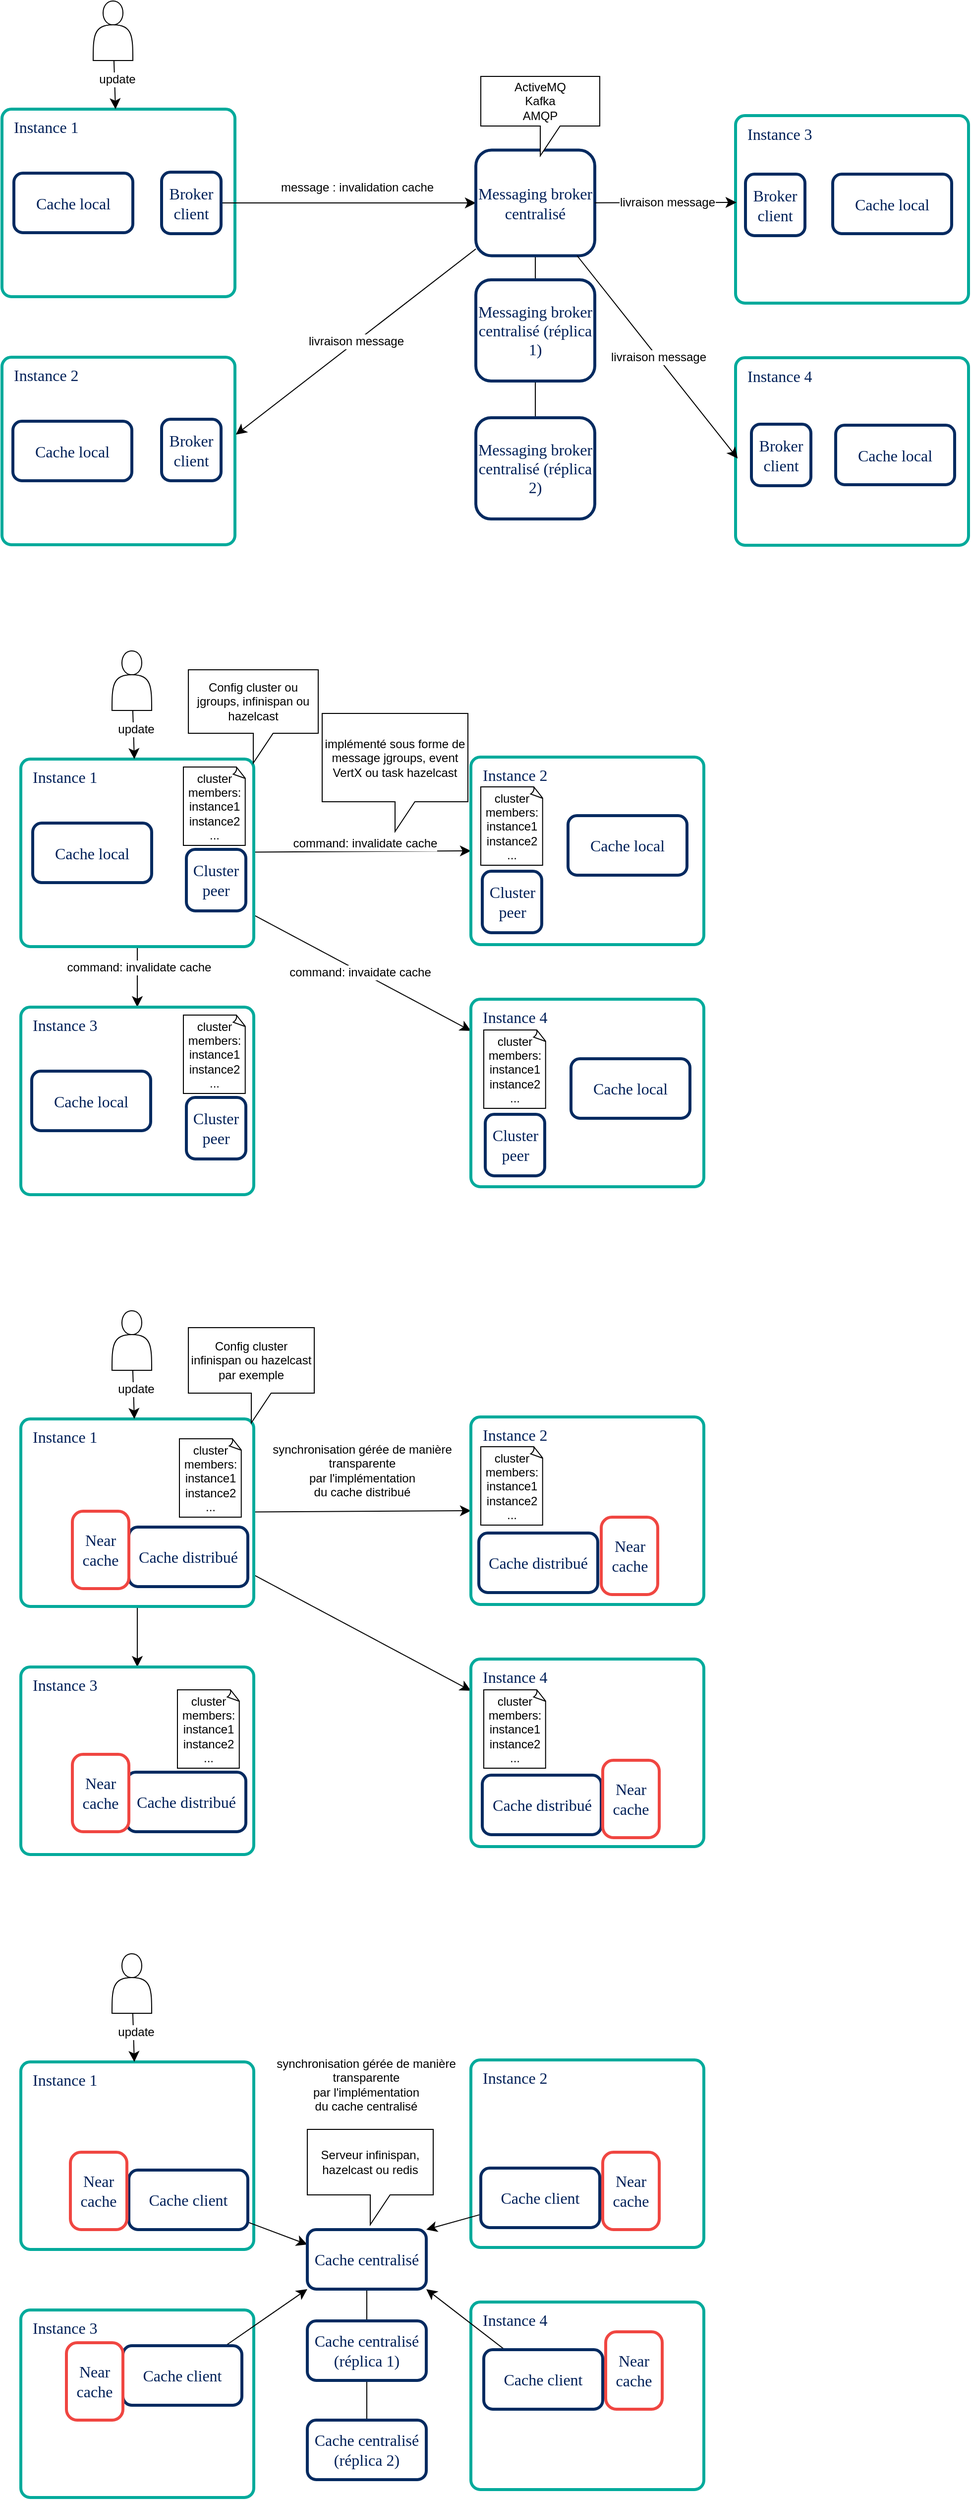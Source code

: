 <mxfile version="24.6.3" type="github">
  <diagram name="Page-1" id="AIwLkEZTtaAy5-5fSxSE">
    <mxGraphModel dx="2234" dy="2152" grid="0" gridSize="10" guides="1" tooltips="1" connect="1" arrows="1" fold="1" page="0" pageScale="1" pageWidth="827" pageHeight="1169" math="0" shadow="0">
      <root>
        <mxCell id="0" />
        <mxCell id="1" parent="0" />
        <mxCell id="lVMmo4o-01yK5qw_qF8T-66" style="edgeStyle=none;curved=1;rounded=0;orthogonalLoop=1;jettySize=auto;html=1;fontSize=12;startSize=8;endSize=8;" edge="1" parent="1" source="lVMmo4o-01yK5qw_qF8T-1" target="lVMmo4o-01yK5qw_qF8T-48">
          <mxGeometry relative="1" as="geometry" />
        </mxCell>
        <mxCell id="lVMmo4o-01yK5qw_qF8T-67" value="command: invalidate cache" style="edgeLabel;html=1;align=center;verticalAlign=middle;resizable=0;points=[];fontSize=12;" vertex="1" connectable="0" parent="lVMmo4o-01yK5qw_qF8T-66">
          <mxGeometry x="-0.307" y="1" relative="1" as="geometry">
            <mxPoint as="offset" />
          </mxGeometry>
        </mxCell>
        <mxCell id="lVMmo4o-01yK5qw_qF8T-69" style="edgeStyle=none;curved=1;rounded=0;orthogonalLoop=1;jettySize=auto;html=1;entryX=0;entryY=0.5;entryDx=0;entryDy=0;fontSize=12;startSize=8;endSize=8;" edge="1" parent="1" source="lVMmo4o-01yK5qw_qF8T-1" target="lVMmo4o-01yK5qw_qF8T-52">
          <mxGeometry relative="1" as="geometry" />
        </mxCell>
        <mxCell id="lVMmo4o-01yK5qw_qF8T-70" value="command: invalidate cache" style="edgeLabel;html=1;align=center;verticalAlign=middle;resizable=0;points=[];fontSize=12;" vertex="1" connectable="0" parent="lVMmo4o-01yK5qw_qF8T-69">
          <mxGeometry x="0.407" y="-4" relative="1" as="geometry">
            <mxPoint x="-42" y="-12" as="offset" />
          </mxGeometry>
        </mxCell>
        <mxCell id="lVMmo4o-01yK5qw_qF8T-71" style="edgeStyle=none;curved=1;rounded=0;orthogonalLoop=1;jettySize=auto;html=1;fontSize=12;startSize=8;endSize=8;" edge="1" parent="1" source="lVMmo4o-01yK5qw_qF8T-1" target="lVMmo4o-01yK5qw_qF8T-62">
          <mxGeometry relative="1" as="geometry" />
        </mxCell>
        <mxCell id="lVMmo4o-01yK5qw_qF8T-72" value="command: invaidate cache" style="edgeLabel;html=1;align=center;verticalAlign=middle;resizable=0;points=[];fontSize=12;" vertex="1" connectable="0" parent="lVMmo4o-01yK5qw_qF8T-71">
          <mxGeometry x="-0.013" relative="1" as="geometry">
            <mxPoint x="-1" as="offset" />
          </mxGeometry>
        </mxCell>
        <mxCell id="lVMmo4o-01yK5qw_qF8T-1" value="Instance 1" style="rounded=1;whiteSpace=wrap;html=1;strokeColor=#00AA9B;strokeWidth=3;arcSize=5;fontFamily=Poppins;fontSource=https%3A%2F%2Ffonts.googleapis.com%2Fcss%3Ffamily%3DPoppins;fontSize=16;fontColor=#002058;fontStyle=0;labelBackgroundColor=none;labelBorderColor=none;verticalAlign=top;align=left;spacingRight=0;spacingLeft=10;spacingTop=2;" vertex="1" parent="1">
          <mxGeometry x="-399" y="-138" width="235" height="189" as="geometry" />
        </mxCell>
        <mxCell id="lVMmo4o-01yK5qw_qF8T-2" value="Cache local" style="rounded=1;whiteSpace=wrap;html=1;strokeColor=#042a60;strokeWidth=3;arcSize=15;fontFamily=Poppins;fontSource=https%3A%2F%2Ffonts.googleapis.com%2Fcss%3Ffamily%3DPoppins;fontSize=16;fontColor=#002058;fontStyle=0;labelBackgroundColor=none;labelBorderColor=none;" vertex="1" parent="1">
          <mxGeometry x="-387" y="-73.5" width="120" height="60" as="geometry" />
        </mxCell>
        <mxCell id="lVMmo4o-01yK5qw_qF8T-18" style="edgeStyle=none;curved=1;rounded=0;orthogonalLoop=1;jettySize=auto;html=1;fontSize=12;startSize=8;endSize=8;" edge="1" parent="1" source="lVMmo4o-01yK5qw_qF8T-17" target="lVMmo4o-01yK5qw_qF8T-1">
          <mxGeometry relative="1" as="geometry" />
        </mxCell>
        <mxCell id="lVMmo4o-01yK5qw_qF8T-19" value="update" style="edgeLabel;html=1;align=center;verticalAlign=middle;resizable=0;points=[];fontSize=12;" vertex="1" connectable="0" parent="lVMmo4o-01yK5qw_qF8T-18">
          <mxGeometry x="-0.25" y="2" relative="1" as="geometry">
            <mxPoint as="offset" />
          </mxGeometry>
        </mxCell>
        <mxCell id="lVMmo4o-01yK5qw_qF8T-17" value="" style="shape=actor;whiteSpace=wrap;html=1;" vertex="1" parent="1">
          <mxGeometry x="-307" y="-247" width="40" height="60" as="geometry" />
        </mxCell>
        <mxCell id="lVMmo4o-01yK5qw_qF8T-40" value="Cluster peer" style="rounded=1;whiteSpace=wrap;html=1;strokeColor=#042a60;strokeWidth=3;arcSize=15;fontFamily=Poppins;fontSource=https%3A%2F%2Ffonts.googleapis.com%2Fcss%3Ffamily%3DPoppins;fontSize=16;fontColor=#002058;fontStyle=0;labelBackgroundColor=none;labelBorderColor=none;" vertex="1" parent="1">
          <mxGeometry x="-232" y="-47" width="60" height="62" as="geometry" />
        </mxCell>
        <mxCell id="lVMmo4o-01yK5qw_qF8T-46" value="&lt;div&gt;cluster members: &lt;br&gt;&lt;/div&gt;&lt;div&gt;instance1&lt;/div&gt;&lt;div&gt;instance2&lt;/div&gt;&lt;div&gt;...&lt;br&gt;&lt;/div&gt;" style="whiteSpace=wrap;html=1;shape=mxgraph.basic.document" vertex="1" parent="1">
          <mxGeometry x="-235" y="-130" width="63" height="79" as="geometry" />
        </mxCell>
        <mxCell id="lVMmo4o-01yK5qw_qF8T-48" value="Instance 3" style="rounded=1;whiteSpace=wrap;html=1;strokeColor=#00AA9B;strokeWidth=3;arcSize=5;fontFamily=Poppins;fontSource=https%3A%2F%2Ffonts.googleapis.com%2Fcss%3Ffamily%3DPoppins;fontSize=16;fontColor=#002058;fontStyle=0;labelBackgroundColor=none;labelBorderColor=none;verticalAlign=top;align=left;spacingRight=0;spacingLeft=10;spacingTop=2;" vertex="1" parent="1">
          <mxGeometry x="-399" y="112" width="235" height="189" as="geometry" />
        </mxCell>
        <mxCell id="lVMmo4o-01yK5qw_qF8T-49" value="Cache local" style="rounded=1;whiteSpace=wrap;html=1;strokeColor=#042a60;strokeWidth=3;arcSize=15;fontFamily=Poppins;fontSource=https%3A%2F%2Ffonts.googleapis.com%2Fcss%3Ffamily%3DPoppins;fontSize=16;fontColor=#002058;fontStyle=0;labelBackgroundColor=none;labelBorderColor=none;" vertex="1" parent="1">
          <mxGeometry x="-388" y="176.5" width="120" height="60" as="geometry" />
        </mxCell>
        <mxCell id="lVMmo4o-01yK5qw_qF8T-50" value="Cluster peer" style="rounded=1;whiteSpace=wrap;html=1;strokeColor=#042a60;strokeWidth=3;arcSize=15;fontFamily=Poppins;fontSource=https%3A%2F%2Ffonts.googleapis.com%2Fcss%3Ffamily%3DPoppins;fontSize=16;fontColor=#002058;fontStyle=0;labelBackgroundColor=none;labelBorderColor=none;" vertex="1" parent="1">
          <mxGeometry x="-232" y="203" width="60" height="62" as="geometry" />
        </mxCell>
        <mxCell id="lVMmo4o-01yK5qw_qF8T-51" value="&lt;div&gt;cluster members: &lt;br&gt;&lt;/div&gt;&lt;div&gt;instance1&lt;/div&gt;&lt;div&gt;instance2&lt;/div&gt;&lt;div&gt;...&lt;br&gt;&lt;/div&gt;" style="whiteSpace=wrap;html=1;shape=mxgraph.basic.document" vertex="1" parent="1">
          <mxGeometry x="-235" y="120" width="63" height="79" as="geometry" />
        </mxCell>
        <mxCell id="lVMmo4o-01yK5qw_qF8T-52" value="Instance 2" style="rounded=1;whiteSpace=wrap;html=1;strokeColor=#00AA9B;strokeWidth=3;arcSize=5;fontFamily=Poppins;fontSource=https%3A%2F%2Ffonts.googleapis.com%2Fcss%3Ffamily%3DPoppins;fontSize=16;fontColor=#002058;fontStyle=0;labelBackgroundColor=none;labelBorderColor=none;verticalAlign=top;align=left;spacingRight=0;spacingLeft=10;spacingTop=2;" vertex="1" parent="1">
          <mxGeometry x="55" y="-140" width="235" height="189" as="geometry" />
        </mxCell>
        <mxCell id="lVMmo4o-01yK5qw_qF8T-53" value="Cache local" style="rounded=1;whiteSpace=wrap;html=1;strokeColor=#042a60;strokeWidth=3;arcSize=15;fontFamily=Poppins;fontSource=https%3A%2F%2Ffonts.googleapis.com%2Fcss%3Ffamily%3DPoppins;fontSize=16;fontColor=#002058;fontStyle=0;labelBackgroundColor=none;labelBorderColor=none;" vertex="1" parent="1">
          <mxGeometry x="153" y="-81" width="120" height="60" as="geometry" />
        </mxCell>
        <mxCell id="lVMmo4o-01yK5qw_qF8T-54" value="Cluster peer" style="rounded=1;whiteSpace=wrap;html=1;strokeColor=#042a60;strokeWidth=3;arcSize=15;fontFamily=Poppins;fontSource=https%3A%2F%2Ffonts.googleapis.com%2Fcss%3Ffamily%3DPoppins;fontSize=16;fontColor=#002058;fontStyle=0;labelBackgroundColor=none;labelBorderColor=none;" vertex="1" parent="1">
          <mxGeometry x="66.5" y="-25" width="60" height="62" as="geometry" />
        </mxCell>
        <mxCell id="lVMmo4o-01yK5qw_qF8T-55" value="&lt;div&gt;cluster members: &lt;br&gt;&lt;/div&gt;&lt;div&gt;instance1&lt;/div&gt;&lt;div&gt;instance2&lt;/div&gt;&lt;div&gt;...&lt;br&gt;&lt;/div&gt;" style="whiteSpace=wrap;html=1;shape=mxgraph.basic.document" vertex="1" parent="1">
          <mxGeometry x="65" y="-110" width="63" height="79" as="geometry" />
        </mxCell>
        <mxCell id="lVMmo4o-01yK5qw_qF8T-62" value="Instance 4" style="rounded=1;whiteSpace=wrap;html=1;strokeColor=#00AA9B;strokeWidth=3;arcSize=5;fontFamily=Poppins;fontSource=https%3A%2F%2Ffonts.googleapis.com%2Fcss%3Ffamily%3DPoppins;fontSize=16;fontColor=#002058;fontStyle=0;labelBackgroundColor=none;labelBorderColor=none;verticalAlign=top;align=left;spacingRight=0;spacingLeft=10;spacingTop=2;" vertex="1" parent="1">
          <mxGeometry x="55" y="104" width="235" height="189" as="geometry" />
        </mxCell>
        <mxCell id="lVMmo4o-01yK5qw_qF8T-63" value="Cache local" style="rounded=1;whiteSpace=wrap;html=1;strokeColor=#042a60;strokeWidth=3;arcSize=15;fontFamily=Poppins;fontSource=https%3A%2F%2Ffonts.googleapis.com%2Fcss%3Ffamily%3DPoppins;fontSize=16;fontColor=#002058;fontStyle=0;labelBackgroundColor=none;labelBorderColor=none;" vertex="1" parent="1">
          <mxGeometry x="156" y="164" width="120" height="60" as="geometry" />
        </mxCell>
        <mxCell id="lVMmo4o-01yK5qw_qF8T-64" value="Cluster peer" style="rounded=1;whiteSpace=wrap;html=1;strokeColor=#042a60;strokeWidth=3;arcSize=15;fontFamily=Poppins;fontSource=https%3A%2F%2Ffonts.googleapis.com%2Fcss%3Ffamily%3DPoppins;fontSize=16;fontColor=#002058;fontStyle=0;labelBackgroundColor=none;labelBorderColor=none;" vertex="1" parent="1">
          <mxGeometry x="69.5" y="220" width="60" height="62" as="geometry" />
        </mxCell>
        <mxCell id="lVMmo4o-01yK5qw_qF8T-65" value="&lt;div&gt;cluster members: &lt;br&gt;&lt;/div&gt;&lt;div&gt;instance1&lt;/div&gt;&lt;div&gt;instance2&lt;/div&gt;&lt;div&gt;...&lt;br&gt;&lt;/div&gt;" style="whiteSpace=wrap;html=1;shape=mxgraph.basic.document" vertex="1" parent="1">
          <mxGeometry x="68" y="135" width="63" height="79" as="geometry" />
        </mxCell>
        <mxCell id="lVMmo4o-01yK5qw_qF8T-77" value="Config cluster ou jgroups, infinispan ou hazelcast" style="shape=callout;whiteSpace=wrap;html=1;perimeter=calloutPerimeter;" vertex="1" parent="1">
          <mxGeometry x="-230" y="-228" width="131" height="94" as="geometry" />
        </mxCell>
        <mxCell id="lVMmo4o-01yK5qw_qF8T-78" value="implémenté sous forme de message jgroups, event VertX ou task hazelcast" style="shape=callout;whiteSpace=wrap;html=1;perimeter=calloutPerimeter;" vertex="1" parent="1">
          <mxGeometry x="-95" y="-184" width="147" height="119" as="geometry" />
        </mxCell>
        <mxCell id="lVMmo4o-01yK5qw_qF8T-79" style="edgeStyle=none;curved=1;rounded=0;orthogonalLoop=1;jettySize=auto;html=1;fontSize=12;startSize=8;endSize=8;" edge="1" parent="1" source="lVMmo4o-01yK5qw_qF8T-85" target="lVMmo4o-01yK5qw_qF8T-92">
          <mxGeometry relative="1" as="geometry" />
        </mxCell>
        <mxCell id="lVMmo4o-01yK5qw_qF8T-81" style="edgeStyle=none;curved=1;rounded=0;orthogonalLoop=1;jettySize=auto;html=1;entryX=0;entryY=0.5;entryDx=0;entryDy=0;fontSize=12;startSize=8;endSize=8;" edge="1" parent="1" source="lVMmo4o-01yK5qw_qF8T-85" target="lVMmo4o-01yK5qw_qF8T-96">
          <mxGeometry relative="1" as="geometry">
            <Array as="points" />
          </mxGeometry>
        </mxCell>
        <mxCell id="lVMmo4o-01yK5qw_qF8T-82" value="synchronisation gérée de manière&lt;br&gt; transparente&lt;br&gt; par l&#39;implémentation &lt;br&gt;du cache distribué" style="edgeLabel;html=1;align=center;verticalAlign=middle;resizable=0;points=[];fontSize=12;" vertex="1" connectable="0" parent="lVMmo4o-01yK5qw_qF8T-81">
          <mxGeometry x="0.407" y="-4" relative="1" as="geometry">
            <mxPoint x="-45" y="-45" as="offset" />
          </mxGeometry>
        </mxCell>
        <mxCell id="lVMmo4o-01yK5qw_qF8T-83" style="edgeStyle=none;curved=1;rounded=0;orthogonalLoop=1;jettySize=auto;html=1;fontSize=12;startSize=8;endSize=8;" edge="1" parent="1" source="lVMmo4o-01yK5qw_qF8T-85" target="lVMmo4o-01yK5qw_qF8T-100">
          <mxGeometry relative="1" as="geometry" />
        </mxCell>
        <mxCell id="lVMmo4o-01yK5qw_qF8T-85" value="Instance 1" style="rounded=1;whiteSpace=wrap;html=1;strokeColor=#00AA9B;strokeWidth=3;arcSize=5;fontFamily=Poppins;fontSource=https%3A%2F%2Ffonts.googleapis.com%2Fcss%3Ffamily%3DPoppins;fontSize=16;fontColor=#002058;fontStyle=0;labelBackgroundColor=none;labelBorderColor=none;verticalAlign=top;align=left;spacingRight=0;spacingLeft=10;spacingTop=2;" vertex="1" parent="1">
          <mxGeometry x="-399" y="527" width="235" height="189" as="geometry" />
        </mxCell>
        <mxCell id="lVMmo4o-01yK5qw_qF8T-86" value="Cache distribué" style="rounded=1;whiteSpace=wrap;html=1;strokeColor=#042a60;strokeWidth=3;arcSize=15;fontFamily=Poppins;fontSource=https%3A%2F%2Ffonts.googleapis.com%2Fcss%3Ffamily%3DPoppins;fontSize=16;fontColor=#002058;fontStyle=0;labelBackgroundColor=none;labelBorderColor=none;" vertex="1" parent="1">
          <mxGeometry x="-290" y="636" width="120" height="60" as="geometry" />
        </mxCell>
        <mxCell id="lVMmo4o-01yK5qw_qF8T-87" style="edgeStyle=none;curved=1;rounded=0;orthogonalLoop=1;jettySize=auto;html=1;fontSize=12;startSize=8;endSize=8;" edge="1" parent="1" source="lVMmo4o-01yK5qw_qF8T-89" target="lVMmo4o-01yK5qw_qF8T-85">
          <mxGeometry relative="1" as="geometry" />
        </mxCell>
        <mxCell id="lVMmo4o-01yK5qw_qF8T-88" value="update" style="edgeLabel;html=1;align=center;verticalAlign=middle;resizable=0;points=[];fontSize=12;" vertex="1" connectable="0" parent="lVMmo4o-01yK5qw_qF8T-87">
          <mxGeometry x="-0.25" y="2" relative="1" as="geometry">
            <mxPoint as="offset" />
          </mxGeometry>
        </mxCell>
        <mxCell id="lVMmo4o-01yK5qw_qF8T-89" value="" style="shape=actor;whiteSpace=wrap;html=1;" vertex="1" parent="1">
          <mxGeometry x="-307" y="418" width="40" height="60" as="geometry" />
        </mxCell>
        <mxCell id="lVMmo4o-01yK5qw_qF8T-91" value="&lt;div&gt;cluster members: &lt;br&gt;&lt;/div&gt;&lt;div&gt;instance1&lt;/div&gt;&lt;div&gt;instance2&lt;/div&gt;&lt;div&gt;...&lt;br&gt;&lt;/div&gt;" style="whiteSpace=wrap;html=1;shape=mxgraph.basic.document" vertex="1" parent="1">
          <mxGeometry x="-239" y="547" width="63" height="79" as="geometry" />
        </mxCell>
        <mxCell id="lVMmo4o-01yK5qw_qF8T-92" value="Instance 3" style="rounded=1;whiteSpace=wrap;html=1;strokeColor=#00AA9B;strokeWidth=3;arcSize=5;fontFamily=Poppins;fontSource=https%3A%2F%2Ffonts.googleapis.com%2Fcss%3Ffamily%3DPoppins;fontSize=16;fontColor=#002058;fontStyle=0;labelBackgroundColor=none;labelBorderColor=none;verticalAlign=top;align=left;spacingRight=0;spacingLeft=10;spacingTop=2;" vertex="1" parent="1">
          <mxGeometry x="-399" y="777" width="235" height="189" as="geometry" />
        </mxCell>
        <mxCell id="lVMmo4o-01yK5qw_qF8T-93" value="Cache distribué" style="rounded=1;whiteSpace=wrap;html=1;strokeColor=#042a60;strokeWidth=3;arcSize=15;fontFamily=Poppins;fontSource=https%3A%2F%2Ffonts.googleapis.com%2Fcss%3Ffamily%3DPoppins;fontSize=16;fontColor=#002058;fontStyle=0;labelBackgroundColor=none;labelBorderColor=none;" vertex="1" parent="1">
          <mxGeometry x="-292" y="883" width="120" height="60" as="geometry" />
        </mxCell>
        <mxCell id="lVMmo4o-01yK5qw_qF8T-95" value="&lt;div&gt;cluster members: &lt;br&gt;&lt;/div&gt;&lt;div&gt;instance1&lt;/div&gt;&lt;div&gt;instance2&lt;/div&gt;&lt;div&gt;...&lt;br&gt;&lt;/div&gt;" style="whiteSpace=wrap;html=1;shape=mxgraph.basic.document" vertex="1" parent="1">
          <mxGeometry x="-241" y="800" width="63" height="79" as="geometry" />
        </mxCell>
        <mxCell id="lVMmo4o-01yK5qw_qF8T-96" value="Instance 2" style="rounded=1;whiteSpace=wrap;html=1;strokeColor=#00AA9B;strokeWidth=3;arcSize=5;fontFamily=Poppins;fontSource=https%3A%2F%2Ffonts.googleapis.com%2Fcss%3Ffamily%3DPoppins;fontSize=16;fontColor=#002058;fontStyle=0;labelBackgroundColor=none;labelBorderColor=none;verticalAlign=top;align=left;spacingRight=0;spacingLeft=10;spacingTop=2;" vertex="1" parent="1">
          <mxGeometry x="55" y="525" width="235" height="189" as="geometry" />
        </mxCell>
        <mxCell id="lVMmo4o-01yK5qw_qF8T-97" value="Cache distribué" style="rounded=1;whiteSpace=wrap;html=1;strokeColor=#042a60;strokeWidth=3;arcSize=15;fontFamily=Poppins;fontSource=https%3A%2F%2Ffonts.googleapis.com%2Fcss%3Ffamily%3DPoppins;fontSize=16;fontColor=#002058;fontStyle=0;labelBackgroundColor=none;labelBorderColor=none;" vertex="1" parent="1">
          <mxGeometry x="63" y="642" width="120" height="60" as="geometry" />
        </mxCell>
        <mxCell id="lVMmo4o-01yK5qw_qF8T-99" value="&lt;div&gt;cluster members: &lt;br&gt;&lt;/div&gt;&lt;div&gt;instance1&lt;/div&gt;&lt;div&gt;instance2&lt;/div&gt;&lt;div&gt;...&lt;br&gt;&lt;/div&gt;" style="whiteSpace=wrap;html=1;shape=mxgraph.basic.document" vertex="1" parent="1">
          <mxGeometry x="65" y="555" width="63" height="79" as="geometry" />
        </mxCell>
        <mxCell id="lVMmo4o-01yK5qw_qF8T-100" value="Instance 4" style="rounded=1;whiteSpace=wrap;html=1;strokeColor=#00AA9B;strokeWidth=3;arcSize=5;fontFamily=Poppins;fontSource=https%3A%2F%2Ffonts.googleapis.com%2Fcss%3Ffamily%3DPoppins;fontSize=16;fontColor=#002058;fontStyle=0;labelBackgroundColor=none;labelBorderColor=none;verticalAlign=top;align=left;spacingRight=0;spacingLeft=10;spacingTop=2;" vertex="1" parent="1">
          <mxGeometry x="55" y="769" width="235" height="189" as="geometry" />
        </mxCell>
        <mxCell id="lVMmo4o-01yK5qw_qF8T-101" value="Cache distribué" style="rounded=1;whiteSpace=wrap;html=1;strokeColor=#042a60;strokeWidth=3;arcSize=15;fontFamily=Poppins;fontSource=https%3A%2F%2Ffonts.googleapis.com%2Fcss%3Ffamily%3DPoppins;fontSize=16;fontColor=#002058;fontStyle=0;labelBackgroundColor=none;labelBorderColor=none;" vertex="1" parent="1">
          <mxGeometry x="66.5" y="886" width="120" height="60" as="geometry" />
        </mxCell>
        <mxCell id="lVMmo4o-01yK5qw_qF8T-103" value="&lt;div&gt;cluster members: &lt;br&gt;&lt;/div&gt;&lt;div&gt;instance1&lt;/div&gt;&lt;div&gt;instance2&lt;/div&gt;&lt;div&gt;...&lt;br&gt;&lt;/div&gt;" style="whiteSpace=wrap;html=1;shape=mxgraph.basic.document" vertex="1" parent="1">
          <mxGeometry x="68" y="800" width="63" height="79" as="geometry" />
        </mxCell>
        <mxCell id="lVMmo4o-01yK5qw_qF8T-104" value="Config cluster infinispan ou hazelcast par exemple" style="shape=callout;whiteSpace=wrap;html=1;perimeter=calloutPerimeter;" vertex="1" parent="1">
          <mxGeometry x="-230" y="435" width="127" height="96" as="geometry" />
        </mxCell>
        <mxCell id="lVMmo4o-01yK5qw_qF8T-110" value="Instance 1" style="rounded=1;whiteSpace=wrap;html=1;strokeColor=#00AA9B;strokeWidth=3;arcSize=5;fontFamily=Poppins;fontSource=https%3A%2F%2Ffonts.googleapis.com%2Fcss%3Ffamily%3DPoppins;fontSize=16;fontColor=#002058;fontStyle=0;labelBackgroundColor=none;labelBorderColor=none;verticalAlign=top;align=left;spacingRight=0;spacingLeft=10;spacingTop=2;" vertex="1" parent="1">
          <mxGeometry x="-399" y="1175" width="235" height="189" as="geometry" />
        </mxCell>
        <mxCell id="lVMmo4o-01yK5qw_qF8T-128" style="edgeStyle=none;curved=1;rounded=0;orthogonalLoop=1;jettySize=auto;html=1;entryX=0;entryY=0.25;entryDx=0;entryDy=0;fontSize=12;startSize=8;endSize=8;" edge="1" parent="1" source="lVMmo4o-01yK5qw_qF8T-111" target="lVMmo4o-01yK5qw_qF8T-127">
          <mxGeometry relative="1" as="geometry" />
        </mxCell>
        <mxCell id="lVMmo4o-01yK5qw_qF8T-111" value="Cache client" style="rounded=1;whiteSpace=wrap;html=1;strokeColor=#042a60;strokeWidth=3;arcSize=15;fontFamily=Poppins;fontSource=https%3A%2F%2Ffonts.googleapis.com%2Fcss%3Ffamily%3DPoppins;fontSize=16;fontColor=#002058;fontStyle=0;labelBackgroundColor=none;labelBorderColor=none;" vertex="1" parent="1">
          <mxGeometry x="-290" y="1284" width="120" height="60" as="geometry" />
        </mxCell>
        <mxCell id="lVMmo4o-01yK5qw_qF8T-112" style="edgeStyle=none;curved=1;rounded=0;orthogonalLoop=1;jettySize=auto;html=1;fontSize=12;startSize=8;endSize=8;" edge="1" parent="1" source="lVMmo4o-01yK5qw_qF8T-114" target="lVMmo4o-01yK5qw_qF8T-110">
          <mxGeometry relative="1" as="geometry" />
        </mxCell>
        <mxCell id="lVMmo4o-01yK5qw_qF8T-113" value="update" style="edgeLabel;html=1;align=center;verticalAlign=middle;resizable=0;points=[];fontSize=12;" vertex="1" connectable="0" parent="lVMmo4o-01yK5qw_qF8T-112">
          <mxGeometry x="-0.25" y="2" relative="1" as="geometry">
            <mxPoint as="offset" />
          </mxGeometry>
        </mxCell>
        <mxCell id="lVMmo4o-01yK5qw_qF8T-114" value="" style="shape=actor;whiteSpace=wrap;html=1;" vertex="1" parent="1">
          <mxGeometry x="-307" y="1066" width="40" height="60" as="geometry" />
        </mxCell>
        <mxCell id="lVMmo4o-01yK5qw_qF8T-116" value="Instance 3" style="rounded=1;whiteSpace=wrap;html=1;strokeColor=#00AA9B;strokeWidth=3;arcSize=5;fontFamily=Poppins;fontSource=https%3A%2F%2Ffonts.googleapis.com%2Fcss%3Ffamily%3DPoppins;fontSize=16;fontColor=#002058;fontStyle=0;labelBackgroundColor=none;labelBorderColor=none;verticalAlign=top;align=left;spacingRight=0;spacingLeft=10;spacingTop=2;" vertex="1" parent="1">
          <mxGeometry x="-399" y="1425" width="235" height="189" as="geometry" />
        </mxCell>
        <mxCell id="lVMmo4o-01yK5qw_qF8T-131" style="edgeStyle=none;curved=1;rounded=0;orthogonalLoop=1;jettySize=auto;html=1;entryX=0;entryY=1;entryDx=0;entryDy=0;fontSize=12;startSize=8;endSize=8;" edge="1" parent="1" source="lVMmo4o-01yK5qw_qF8T-117" target="lVMmo4o-01yK5qw_qF8T-127">
          <mxGeometry relative="1" as="geometry" />
        </mxCell>
        <mxCell id="lVMmo4o-01yK5qw_qF8T-117" value="Cache client" style="rounded=1;whiteSpace=wrap;html=1;strokeColor=#042a60;strokeWidth=3;arcSize=15;fontFamily=Poppins;fontSource=https%3A%2F%2Ffonts.googleapis.com%2Fcss%3Ffamily%3DPoppins;fontSize=16;fontColor=#002058;fontStyle=0;labelBackgroundColor=none;labelBorderColor=none;" vertex="1" parent="1">
          <mxGeometry x="-296" y="1461" width="120" height="60" as="geometry" />
        </mxCell>
        <mxCell id="lVMmo4o-01yK5qw_qF8T-119" value="Instance 2" style="rounded=1;whiteSpace=wrap;html=1;strokeColor=#00AA9B;strokeWidth=3;arcSize=5;fontFamily=Poppins;fontSource=https%3A%2F%2Ffonts.googleapis.com%2Fcss%3Ffamily%3DPoppins;fontSize=16;fontColor=#002058;fontStyle=0;labelBackgroundColor=none;labelBorderColor=none;verticalAlign=top;align=left;spacingRight=0;spacingLeft=10;spacingTop=2;" vertex="1" parent="1">
          <mxGeometry x="55" y="1173" width="235" height="189" as="geometry" />
        </mxCell>
        <mxCell id="lVMmo4o-01yK5qw_qF8T-133" style="edgeStyle=none;curved=1;rounded=0;orthogonalLoop=1;jettySize=auto;html=1;entryX=1;entryY=0;entryDx=0;entryDy=0;fontSize=12;startSize=8;endSize=8;" edge="1" parent="1" source="lVMmo4o-01yK5qw_qF8T-120" target="lVMmo4o-01yK5qw_qF8T-127">
          <mxGeometry relative="1" as="geometry" />
        </mxCell>
        <mxCell id="lVMmo4o-01yK5qw_qF8T-120" value="Cache client" style="rounded=1;whiteSpace=wrap;html=1;strokeColor=#042a60;strokeWidth=3;arcSize=15;fontFamily=Poppins;fontSource=https%3A%2F%2Ffonts.googleapis.com%2Fcss%3Ffamily%3DPoppins;fontSize=16;fontColor=#002058;fontStyle=0;labelBackgroundColor=none;labelBorderColor=none;" vertex="1" parent="1">
          <mxGeometry x="65" y="1282" width="120" height="60" as="geometry" />
        </mxCell>
        <mxCell id="lVMmo4o-01yK5qw_qF8T-122" value="Instance 4" style="rounded=1;whiteSpace=wrap;html=1;strokeColor=#00AA9B;strokeWidth=3;arcSize=5;fontFamily=Poppins;fontSource=https%3A%2F%2Ffonts.googleapis.com%2Fcss%3Ffamily%3DPoppins;fontSize=16;fontColor=#002058;fontStyle=0;labelBackgroundColor=none;labelBorderColor=none;verticalAlign=top;align=left;spacingRight=0;spacingLeft=10;spacingTop=2;" vertex="1" parent="1">
          <mxGeometry x="55" y="1417" width="235" height="189" as="geometry" />
        </mxCell>
        <mxCell id="lVMmo4o-01yK5qw_qF8T-132" style="edgeStyle=none;curved=1;rounded=0;orthogonalLoop=1;jettySize=auto;html=1;entryX=1;entryY=1;entryDx=0;entryDy=0;fontSize=12;startSize=8;endSize=8;" edge="1" parent="1" source="lVMmo4o-01yK5qw_qF8T-123" target="lVMmo4o-01yK5qw_qF8T-127">
          <mxGeometry relative="1" as="geometry" />
        </mxCell>
        <mxCell id="lVMmo4o-01yK5qw_qF8T-123" value="Cache client" style="rounded=1;whiteSpace=wrap;html=1;strokeColor=#042a60;strokeWidth=3;arcSize=15;fontFamily=Poppins;fontSource=https%3A%2F%2Ffonts.googleapis.com%2Fcss%3Ffamily%3DPoppins;fontSize=16;fontColor=#002058;fontStyle=0;labelBackgroundColor=none;labelBorderColor=none;" vertex="1" parent="1">
          <mxGeometry x="68" y="1465" width="120" height="60" as="geometry" />
        </mxCell>
        <mxCell id="lVMmo4o-01yK5qw_qF8T-136" style="edgeStyle=none;curved=1;rounded=0;orthogonalLoop=1;jettySize=auto;html=1;fontSize=12;startSize=8;endSize=8;endArrow=none;endFill=0;" edge="1" parent="1" source="lVMmo4o-01yK5qw_qF8T-127" target="lVMmo4o-01yK5qw_qF8T-134">
          <mxGeometry relative="1" as="geometry" />
        </mxCell>
        <mxCell id="lVMmo4o-01yK5qw_qF8T-127" value="Cache centralisé" style="rounded=1;whiteSpace=wrap;html=1;strokeColor=#042a60;strokeWidth=3;arcSize=15;fontFamily=Poppins;fontSource=https%3A%2F%2Ffonts.googleapis.com%2Fcss%3Ffamily%3DPoppins;fontSize=16;fontColor=#002058;fontStyle=0;labelBackgroundColor=none;labelBorderColor=none;" vertex="1" parent="1">
          <mxGeometry x="-110" y="1344" width="120" height="60" as="geometry" />
        </mxCell>
        <mxCell id="lVMmo4o-01yK5qw_qF8T-137" style="edgeStyle=none;curved=1;rounded=0;orthogonalLoop=1;jettySize=auto;html=1;fontSize=12;startSize=8;endSize=8;endArrow=none;endFill=0;" edge="1" parent="1" source="lVMmo4o-01yK5qw_qF8T-134" target="lVMmo4o-01yK5qw_qF8T-135">
          <mxGeometry relative="1" as="geometry" />
        </mxCell>
        <mxCell id="lVMmo4o-01yK5qw_qF8T-134" value="Cache centralisé (réplica 1)" style="rounded=1;whiteSpace=wrap;html=1;strokeColor=#042a60;strokeWidth=3;arcSize=15;fontFamily=Poppins;fontSource=https%3A%2F%2Ffonts.googleapis.com%2Fcss%3Ffamily%3DPoppins;fontSize=16;fontColor=#002058;fontStyle=0;labelBackgroundColor=none;labelBorderColor=none;" vertex="1" parent="1">
          <mxGeometry x="-110" y="1436" width="120" height="60" as="geometry" />
        </mxCell>
        <mxCell id="lVMmo4o-01yK5qw_qF8T-135" value="Cache centralisé (réplica 2)" style="rounded=1;whiteSpace=wrap;html=1;strokeColor=#042a60;strokeWidth=3;arcSize=15;fontFamily=Poppins;fontSource=https%3A%2F%2Ffonts.googleapis.com%2Fcss%3Ffamily%3DPoppins;fontSize=16;fontColor=#002058;fontStyle=0;labelBackgroundColor=none;labelBorderColor=none;" vertex="1" parent="1">
          <mxGeometry x="-110" y="1536" width="120" height="60" as="geometry" />
        </mxCell>
        <mxCell id="lVMmo4o-01yK5qw_qF8T-138" value="Serveur infinispan, hazelcast ou redis" style="shape=callout;whiteSpace=wrap;html=1;perimeter=calloutPerimeter;" vertex="1" parent="1">
          <mxGeometry x="-110" y="1243" width="127" height="96" as="geometry" />
        </mxCell>
        <mxCell id="lVMmo4o-01yK5qw_qF8T-139" value="Near cache" style="rounded=1;whiteSpace=wrap;html=1;strokeColor=#F04641;strokeWidth=3;arcSize=19;fontFamily=Poppins;fontSource=https%3A%2F%2Ffonts.googleapis.com%2Fcss%3Ffamily%3DPoppins;fontSize=16;fontColor=#002058;fontStyle=0;labelBackgroundColor=none;labelBorderColor=none;" vertex="1" parent="1">
          <mxGeometry x="186.5" y="626" width="57" height="78" as="geometry" />
        </mxCell>
        <mxCell id="lVMmo4o-01yK5qw_qF8T-140" value="Near cache" style="rounded=1;whiteSpace=wrap;html=1;strokeColor=#F04641;strokeWidth=3;arcSize=19;fontFamily=Poppins;fontSource=https%3A%2F%2Ffonts.googleapis.com%2Fcss%3Ffamily%3DPoppins;fontSize=16;fontColor=#002058;fontStyle=0;labelBackgroundColor=none;labelBorderColor=none;" vertex="1" parent="1">
          <mxGeometry x="-347" y="620" width="57" height="78" as="geometry" />
        </mxCell>
        <mxCell id="lVMmo4o-01yK5qw_qF8T-141" value="Near cache" style="rounded=1;whiteSpace=wrap;html=1;strokeColor=#F04641;strokeWidth=3;arcSize=19;fontFamily=Poppins;fontSource=https%3A%2F%2Ffonts.googleapis.com%2Fcss%3Ffamily%3DPoppins;fontSize=16;fontColor=#002058;fontStyle=0;labelBackgroundColor=none;labelBorderColor=none;" vertex="1" parent="1">
          <mxGeometry x="188" y="871" width="57" height="78" as="geometry" />
        </mxCell>
        <mxCell id="lVMmo4o-01yK5qw_qF8T-142" value="Near cache" style="rounded=1;whiteSpace=wrap;html=1;strokeColor=#F04641;strokeWidth=3;arcSize=19;fontFamily=Poppins;fontSource=https%3A%2F%2Ffonts.googleapis.com%2Fcss%3Ffamily%3DPoppins;fontSize=16;fontColor=#002058;fontStyle=0;labelBackgroundColor=none;labelBorderColor=none;" vertex="1" parent="1">
          <mxGeometry x="-347" y="865" width="57" height="78" as="geometry" />
        </mxCell>
        <mxCell id="lVMmo4o-01yK5qw_qF8T-143" value="Near cache" style="rounded=1;whiteSpace=wrap;html=1;strokeColor=#F04641;strokeWidth=3;arcSize=19;fontFamily=Poppins;fontSource=https%3A%2F%2Ffonts.googleapis.com%2Fcss%3Ffamily%3DPoppins;fontSize=16;fontColor=#002058;fontStyle=0;labelBackgroundColor=none;labelBorderColor=none;" vertex="1" parent="1">
          <mxGeometry x="188" y="1266" width="57" height="78" as="geometry" />
        </mxCell>
        <mxCell id="lVMmo4o-01yK5qw_qF8T-144" value="Near cache" style="rounded=1;whiteSpace=wrap;html=1;strokeColor=#F04641;strokeWidth=3;arcSize=19;fontFamily=Poppins;fontSource=https%3A%2F%2Ffonts.googleapis.com%2Fcss%3Ffamily%3DPoppins;fontSize=16;fontColor=#002058;fontStyle=0;labelBackgroundColor=none;labelBorderColor=none;" vertex="1" parent="1">
          <mxGeometry x="-349" y="1266" width="57" height="78" as="geometry" />
        </mxCell>
        <mxCell id="lVMmo4o-01yK5qw_qF8T-145" value="Near cache" style="rounded=1;whiteSpace=wrap;html=1;strokeColor=#F04641;strokeWidth=3;arcSize=19;fontFamily=Poppins;fontSource=https%3A%2F%2Ffonts.googleapis.com%2Fcss%3Ffamily%3DPoppins;fontSize=16;fontColor=#002058;fontStyle=0;labelBackgroundColor=none;labelBorderColor=none;" vertex="1" parent="1">
          <mxGeometry x="191" y="1447" width="57" height="78" as="geometry" />
        </mxCell>
        <mxCell id="lVMmo4o-01yK5qw_qF8T-146" value="Near cache" style="rounded=1;whiteSpace=wrap;html=1;strokeColor=#F04641;strokeWidth=3;arcSize=19;fontFamily=Poppins;fontSource=https%3A%2F%2Ffonts.googleapis.com%2Fcss%3Ffamily%3DPoppins;fontSize=16;fontColor=#002058;fontStyle=0;labelBackgroundColor=none;labelBorderColor=none;" vertex="1" parent="1">
          <mxGeometry x="-353" y="1458" width="57" height="78" as="geometry" />
        </mxCell>
        <mxCell id="lVMmo4o-01yK5qw_qF8T-153" value="Instance 1" style="rounded=1;whiteSpace=wrap;html=1;strokeColor=#00AA9B;strokeWidth=3;arcSize=5;fontFamily=Poppins;fontSource=https%3A%2F%2Ffonts.googleapis.com%2Fcss%3Ffamily%3DPoppins;fontSize=16;fontColor=#002058;fontStyle=0;labelBackgroundColor=none;labelBorderColor=none;verticalAlign=top;align=left;spacingRight=0;spacingLeft=10;spacingTop=2;" vertex="1" parent="1">
          <mxGeometry x="-418" y="-793" width="235" height="189" as="geometry" />
        </mxCell>
        <mxCell id="lVMmo4o-01yK5qw_qF8T-154" value="Cache local" style="rounded=1;whiteSpace=wrap;html=1;strokeColor=#042a60;strokeWidth=3;arcSize=15;fontFamily=Poppins;fontSource=https%3A%2F%2Ffonts.googleapis.com%2Fcss%3Ffamily%3DPoppins;fontSize=16;fontColor=#002058;fontStyle=0;labelBackgroundColor=none;labelBorderColor=none;" vertex="1" parent="1">
          <mxGeometry x="-406" y="-728.5" width="120" height="60" as="geometry" />
        </mxCell>
        <mxCell id="lVMmo4o-01yK5qw_qF8T-155" style="edgeStyle=none;curved=1;rounded=0;orthogonalLoop=1;jettySize=auto;html=1;fontSize=12;startSize=8;endSize=8;" edge="1" parent="1" source="lVMmo4o-01yK5qw_qF8T-157" target="lVMmo4o-01yK5qw_qF8T-153">
          <mxGeometry relative="1" as="geometry" />
        </mxCell>
        <mxCell id="lVMmo4o-01yK5qw_qF8T-156" value="update" style="edgeLabel;html=1;align=center;verticalAlign=middle;resizable=0;points=[];fontSize=12;" vertex="1" connectable="0" parent="lVMmo4o-01yK5qw_qF8T-155">
          <mxGeometry x="-0.25" y="2" relative="1" as="geometry">
            <mxPoint as="offset" />
          </mxGeometry>
        </mxCell>
        <mxCell id="lVMmo4o-01yK5qw_qF8T-157" value="" style="shape=actor;whiteSpace=wrap;html=1;" vertex="1" parent="1">
          <mxGeometry x="-326" y="-902" width="40" height="60" as="geometry" />
        </mxCell>
        <mxCell id="lVMmo4o-01yK5qw_qF8T-180" style="edgeStyle=none;curved=1;rounded=0;orthogonalLoop=1;jettySize=auto;html=1;entryX=0;entryY=0.5;entryDx=0;entryDy=0;fontSize=12;startSize=8;endSize=8;" edge="1" parent="1" source="lVMmo4o-01yK5qw_qF8T-158" target="lVMmo4o-01yK5qw_qF8T-174">
          <mxGeometry relative="1" as="geometry" />
        </mxCell>
        <mxCell id="lVMmo4o-01yK5qw_qF8T-181" value="message : invalidation cache" style="edgeLabel;html=1;align=center;verticalAlign=middle;resizable=0;points=[];fontSize=12;" vertex="1" connectable="0" parent="lVMmo4o-01yK5qw_qF8T-180">
          <mxGeometry x="0.178" y="-3" relative="1" as="geometry">
            <mxPoint x="-15" y="-19" as="offset" />
          </mxGeometry>
        </mxCell>
        <mxCell id="lVMmo4o-01yK5qw_qF8T-158" value="Broker client" style="rounded=1;whiteSpace=wrap;html=1;strokeColor=#042a60;strokeWidth=3;arcSize=15;fontFamily=Poppins;fontSource=https%3A%2F%2Ffonts.googleapis.com%2Fcss%3Ffamily%3DPoppins;fontSize=16;fontColor=#002058;fontStyle=0;labelBackgroundColor=none;labelBorderColor=none;" vertex="1" parent="1">
          <mxGeometry x="-257" y="-729.5" width="60" height="62" as="geometry" />
        </mxCell>
        <mxCell id="lVMmo4o-01yK5qw_qF8T-160" value="Instance 2" style="rounded=1;whiteSpace=wrap;html=1;strokeColor=#00AA9B;strokeWidth=3;arcSize=5;fontFamily=Poppins;fontSource=https%3A%2F%2Ffonts.googleapis.com%2Fcss%3Ffamily%3DPoppins;fontSize=16;fontColor=#002058;fontStyle=0;labelBackgroundColor=none;labelBorderColor=none;verticalAlign=top;align=left;spacingRight=0;spacingLeft=10;spacingTop=2;" vertex="1" parent="1">
          <mxGeometry x="-418" y="-543" width="235" height="189" as="geometry" />
        </mxCell>
        <mxCell id="lVMmo4o-01yK5qw_qF8T-161" value="Cache local" style="rounded=1;whiteSpace=wrap;html=1;strokeColor=#042a60;strokeWidth=3;arcSize=15;fontFamily=Poppins;fontSource=https%3A%2F%2Ffonts.googleapis.com%2Fcss%3Ffamily%3DPoppins;fontSize=16;fontColor=#002058;fontStyle=0;labelBackgroundColor=none;labelBorderColor=none;" vertex="1" parent="1">
          <mxGeometry x="-407" y="-478.5" width="120" height="60" as="geometry" />
        </mxCell>
        <mxCell id="lVMmo4o-01yK5qw_qF8T-162" value="Broker client" style="rounded=1;whiteSpace=wrap;html=1;strokeColor=#042a60;strokeWidth=3;arcSize=15;fontFamily=Poppins;fontSource=https%3A%2F%2Ffonts.googleapis.com%2Fcss%3Ffamily%3DPoppins;fontSize=16;fontColor=#002058;fontStyle=0;labelBackgroundColor=none;labelBorderColor=none;" vertex="1" parent="1">
          <mxGeometry x="-257" y="-480.5" width="60" height="62" as="geometry" />
        </mxCell>
        <mxCell id="lVMmo4o-01yK5qw_qF8T-164" value="Instance 3" style="rounded=1;whiteSpace=wrap;html=1;strokeColor=#00AA9B;strokeWidth=3;arcSize=5;fontFamily=Poppins;fontSource=https%3A%2F%2Ffonts.googleapis.com%2Fcss%3Ffamily%3DPoppins;fontSize=16;fontColor=#002058;fontStyle=0;labelBackgroundColor=none;labelBorderColor=none;verticalAlign=top;align=left;spacingRight=0;spacingLeft=10;spacingTop=2;" vertex="1" parent="1">
          <mxGeometry x="322" y="-786.5" width="235" height="189" as="geometry" />
        </mxCell>
        <mxCell id="lVMmo4o-01yK5qw_qF8T-165" value="Cache local" style="rounded=1;whiteSpace=wrap;html=1;strokeColor=#042a60;strokeWidth=3;arcSize=15;fontFamily=Poppins;fontSource=https%3A%2F%2Ffonts.googleapis.com%2Fcss%3Ffamily%3DPoppins;fontSize=16;fontColor=#002058;fontStyle=0;labelBackgroundColor=none;labelBorderColor=none;" vertex="1" parent="1">
          <mxGeometry x="420" y="-727.5" width="120" height="60" as="geometry" />
        </mxCell>
        <mxCell id="lVMmo4o-01yK5qw_qF8T-166" value="Broker client" style="rounded=1;whiteSpace=wrap;html=1;strokeColor=#042a60;strokeWidth=3;arcSize=15;fontFamily=Poppins;fontSource=https%3A%2F%2Ffonts.googleapis.com%2Fcss%3Ffamily%3DPoppins;fontSize=16;fontColor=#002058;fontStyle=0;labelBackgroundColor=none;labelBorderColor=none;" vertex="1" parent="1">
          <mxGeometry x="332" y="-727.5" width="60" height="62" as="geometry" />
        </mxCell>
        <mxCell id="lVMmo4o-01yK5qw_qF8T-168" value="Instance 4" style="rounded=1;whiteSpace=wrap;html=1;strokeColor=#00AA9B;strokeWidth=3;arcSize=5;fontFamily=Poppins;fontSource=https%3A%2F%2Ffonts.googleapis.com%2Fcss%3Ffamily%3DPoppins;fontSize=16;fontColor=#002058;fontStyle=0;labelBackgroundColor=none;labelBorderColor=none;verticalAlign=top;align=left;spacingRight=0;spacingLeft=10;spacingTop=2;" vertex="1" parent="1">
          <mxGeometry x="322" y="-542.5" width="235" height="189" as="geometry" />
        </mxCell>
        <mxCell id="lVMmo4o-01yK5qw_qF8T-169" value="Cache local" style="rounded=1;whiteSpace=wrap;html=1;strokeColor=#042a60;strokeWidth=3;arcSize=15;fontFamily=Poppins;fontSource=https%3A%2F%2Ffonts.googleapis.com%2Fcss%3Ffamily%3DPoppins;fontSize=16;fontColor=#002058;fontStyle=0;labelBackgroundColor=none;labelBorderColor=none;" vertex="1" parent="1">
          <mxGeometry x="423" y="-474.5" width="120" height="60" as="geometry" />
        </mxCell>
        <mxCell id="lVMmo4o-01yK5qw_qF8T-170" value="Broker client" style="rounded=1;whiteSpace=wrap;html=1;strokeColor=#042a60;strokeWidth=3;arcSize=15;fontFamily=Poppins;fontSource=https%3A%2F%2Ffonts.googleapis.com%2Fcss%3Ffamily%3DPoppins;fontSize=16;fontColor=#002058;fontStyle=0;labelBackgroundColor=none;labelBorderColor=none;" vertex="1" parent="1">
          <mxGeometry x="338" y="-475.5" width="60" height="62" as="geometry" />
        </mxCell>
        <mxCell id="lVMmo4o-01yK5qw_qF8T-177" style="edgeStyle=none;curved=1;rounded=0;orthogonalLoop=1;jettySize=auto;html=1;fontSize=12;startSize=8;endSize=8;endArrow=none;endFill=0;" edge="1" parent="1" source="lVMmo4o-01yK5qw_qF8T-174" target="lVMmo4o-01yK5qw_qF8T-175">
          <mxGeometry relative="1" as="geometry" />
        </mxCell>
        <mxCell id="lVMmo4o-01yK5qw_qF8T-174" value="Messaging broker centralisé" style="rounded=1;whiteSpace=wrap;html=1;strokeColor=#042a60;strokeWidth=3;arcSize=15;fontFamily=Poppins;fontSource=https%3A%2F%2Ffonts.googleapis.com%2Fcss%3Ffamily%3DPoppins;fontSize=16;fontColor=#002058;fontStyle=0;labelBackgroundColor=none;labelBorderColor=none;" vertex="1" parent="1">
          <mxGeometry x="60" y="-751.75" width="120" height="106.5" as="geometry" />
        </mxCell>
        <mxCell id="lVMmo4o-01yK5qw_qF8T-178" style="edgeStyle=none;curved=1;rounded=0;orthogonalLoop=1;jettySize=auto;html=1;fontSize=12;startSize=8;endSize=8;endArrow=none;endFill=0;" edge="1" parent="1" source="lVMmo4o-01yK5qw_qF8T-175" target="lVMmo4o-01yK5qw_qF8T-176">
          <mxGeometry relative="1" as="geometry" />
        </mxCell>
        <mxCell id="lVMmo4o-01yK5qw_qF8T-175" value="&lt;div&gt;Messaging broker centralisé (réplica 1)&lt;br&gt;&lt;/div&gt;" style="rounded=1;whiteSpace=wrap;html=1;strokeColor=#042a60;strokeWidth=3;arcSize=15;fontFamily=Poppins;fontSource=https%3A%2F%2Ffonts.googleapis.com%2Fcss%3Ffamily%3DPoppins;fontSize=16;fontColor=#002058;fontStyle=0;labelBackgroundColor=none;labelBorderColor=none;" vertex="1" parent="1">
          <mxGeometry x="60" y="-621" width="120" height="102" as="geometry" />
        </mxCell>
        <mxCell id="lVMmo4o-01yK5qw_qF8T-176" value="&lt;div&gt;Messaging broker centralisé (réplica 2)&lt;br&gt;&lt;/div&gt;" style="rounded=1;whiteSpace=wrap;html=1;strokeColor=#042a60;strokeWidth=3;arcSize=15;fontFamily=Poppins;fontSource=https%3A%2F%2Ffonts.googleapis.com%2Fcss%3Ffamily%3DPoppins;fontSize=16;fontColor=#002058;fontStyle=0;labelBackgroundColor=none;labelBorderColor=none;" vertex="1" parent="1">
          <mxGeometry x="60" y="-482" width="120" height="102" as="geometry" />
        </mxCell>
        <mxCell id="lVMmo4o-01yK5qw_qF8T-182" style="edgeStyle=none;curved=1;rounded=0;orthogonalLoop=1;jettySize=auto;html=1;entryX=0.004;entryY=0.463;entryDx=0;entryDy=0;entryPerimeter=0;fontSize=12;startSize=8;endSize=8;" edge="1" parent="1" source="lVMmo4o-01yK5qw_qF8T-174" target="lVMmo4o-01yK5qw_qF8T-164">
          <mxGeometry relative="1" as="geometry" />
        </mxCell>
        <mxCell id="lVMmo4o-01yK5qw_qF8T-185" value="livraison message" style="edgeLabel;html=1;align=center;verticalAlign=middle;resizable=0;points=[];fontSize=12;" vertex="1" connectable="0" parent="lVMmo4o-01yK5qw_qF8T-182">
          <mxGeometry x="0.021" relative="1" as="geometry">
            <mxPoint as="offset" />
          </mxGeometry>
        </mxCell>
        <mxCell id="lVMmo4o-01yK5qw_qF8T-183" style="edgeStyle=none;curved=1;rounded=0;orthogonalLoop=1;jettySize=auto;html=1;entryX=0.009;entryY=0.537;entryDx=0;entryDy=0;entryPerimeter=0;fontSize=12;startSize=8;endSize=8;" edge="1" parent="1" source="lVMmo4o-01yK5qw_qF8T-174" target="lVMmo4o-01yK5qw_qF8T-168">
          <mxGeometry relative="1" as="geometry" />
        </mxCell>
        <mxCell id="lVMmo4o-01yK5qw_qF8T-186" value="livraison message" style="edgeLabel;html=1;align=center;verticalAlign=middle;resizable=0;points=[];fontSize=12;" vertex="1" connectable="0" parent="lVMmo4o-01yK5qw_qF8T-183">
          <mxGeometry relative="1" as="geometry">
            <mxPoint as="offset" />
          </mxGeometry>
        </mxCell>
        <mxCell id="lVMmo4o-01yK5qw_qF8T-184" value="livraison message" style="edgeStyle=none;curved=1;rounded=0;orthogonalLoop=1;jettySize=auto;html=1;entryX=1.004;entryY=0.413;entryDx=0;entryDy=0;entryPerimeter=0;fontSize=12;startSize=8;endSize=8;" edge="1" parent="1" source="lVMmo4o-01yK5qw_qF8T-174" target="lVMmo4o-01yK5qw_qF8T-160">
          <mxGeometry relative="1" as="geometry" />
        </mxCell>
        <mxCell id="lVMmo4o-01yK5qw_qF8T-189" value="&lt;div&gt;ActiveMQ&lt;/div&gt;&lt;div&gt;Kafka&lt;/div&gt;&lt;div&gt;AMQP&lt;br&gt;&lt;/div&gt;" style="shape=callout;whiteSpace=wrap;html=1;perimeter=calloutPerimeter;" vertex="1" parent="1">
          <mxGeometry x="65" y="-826" width="120" height="80" as="geometry" />
        </mxCell>
        <mxCell id="lVMmo4o-01yK5qw_qF8T-190" value="synchronisation gérée de manière&lt;br&gt; transparente&lt;br&gt; par l&#39;implémentation &lt;br&gt;du cache centralisé" style="edgeLabel;html=1;align=center;verticalAlign=middle;resizable=0;points=[];fontSize=12;" vertex="1" connectable="0" parent="1">
          <mxGeometry x="-87.999" y="679.996" as="geometry">
            <mxPoint x="37" y="518" as="offset" />
          </mxGeometry>
        </mxCell>
      </root>
    </mxGraphModel>
  </diagram>
</mxfile>
